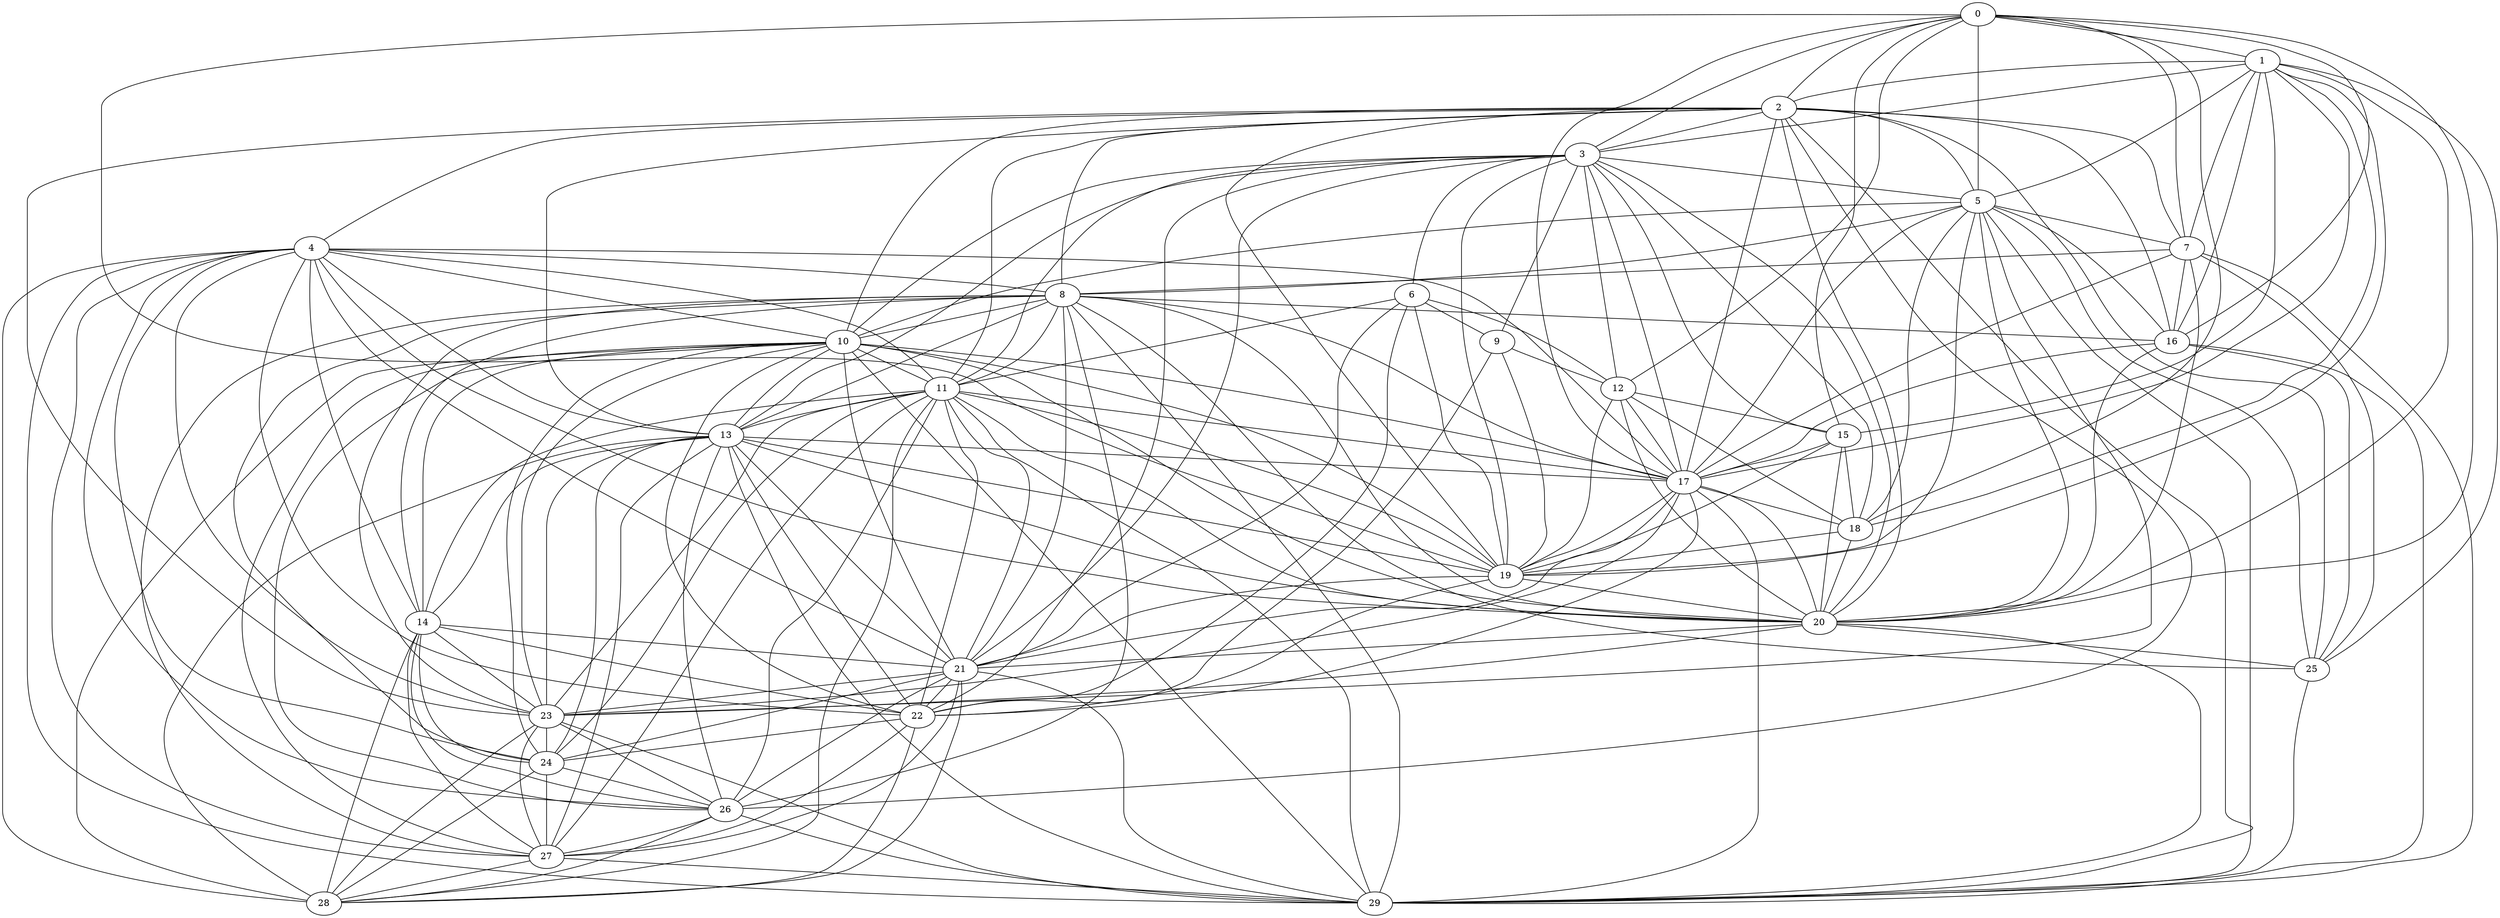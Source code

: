 strict graph G {
0;
1;
2;
3;
4;
5;
6;
7;
8;
9;
10;
11;
12;
13;
14;
15;
16;
17;
18;
19;
20;
21;
22;
23;
24;
25;
26;
27;
28;
29;
18 -- 20;
14 -- 22;
13 -- 22;
22 -- 24;
3 -- 5;
0 -- 7;
19 -- 20;
10 -- 22;
4 -- 26;
27 -- 29;
11 -- 19;
8 -- 11;
0 -- 1;
3 -- 9;
10 -- 27;
26 -- 27;
12 -- 15;
2 -- 4;
5 -- 8;
11 -- 26;
8 -- 10;
14 -- 28;
4 -- 8;
11 -- 14;
1 -- 3;
5 -- 10;
1 -- 19;
2 -- 5;
0 -- 2;
20 -- 23;
11 -- 21;
6 -- 11;
8 -- 29;
4 -- 27;
5 -- 19;
10 -- 17;
11 -- 23;
10 -- 13;
3 -- 12;
13 -- 21;
17 -- 23;
20 -- 21;
8 -- 24;
10 -- 19;
2 -- 3;
10 -- 26;
23 -- 28;
2 -- 11;
2 -- 13;
7 -- 20;
5 -- 20;
14 -- 21;
5 -- 18;
25 -- 29;
5 -- 25;
21 -- 29;
24 -- 26;
5 -- 7;
2 -- 26;
14 -- 26;
8 -- 14;
22 -- 27;
14 -- 23;
1 -- 7;
8 -- 16;
3 -- 20;
7 -- 8;
9 -- 12;
12 -- 17;
2 -- 19;
16 -- 20;
4 -- 11;
3 -- 21;
2 -- 10;
8 -- 21;
8 -- 26;
1 -- 16;
5 -- 29;
6 -- 19;
2 -- 29;
4 -- 14;
23 -- 26;
1 -- 15;
20 -- 29;
2 -- 7;
2 -- 16;
4 -- 21;
10 -- 23;
4 -- 22;
19 -- 22;
24 -- 28;
16 -- 29;
18 -- 19;
9 -- 22;
13 -- 20;
0 -- 15;
10 -- 14;
11 -- 24;
1 -- 2;
4 -- 29;
8 -- 23;
12 -- 18;
13 -- 14;
15 -- 19;
3 -- 10;
8 -- 27;
0 -- 12;
1 -- 5;
8 -- 25;
24 -- 27;
1 -- 18;
1 -- 17;
11 -- 28;
0 -- 16;
15 -- 18;
5 -- 23;
27 -- 28;
11 -- 20;
16 -- 17;
4 -- 28;
4 -- 17;
0 -- 19;
6 -- 21;
7 -- 17;
14 -- 24;
13 -- 28;
3 -- 11;
17 -- 22;
23 -- 29;
11 -- 27;
17 -- 29;
17 -- 19;
26 -- 29;
8 -- 17;
6 -- 12;
0 -- 5;
7 -- 25;
8 -- 13;
11 -- 17;
21 -- 26;
3 -- 15;
13 -- 29;
21 -- 22;
0 -- 18;
3 -- 17;
3 -- 6;
2 -- 23;
12 -- 20;
15 -- 20;
13 -- 23;
15 -- 17;
12 -- 19;
11 -- 29;
17 -- 18;
20 -- 25;
3 -- 13;
8 -- 20;
13 -- 17;
9 -- 19;
5 -- 16;
5 -- 17;
10 -- 11;
13 -- 26;
13 -- 19;
4 -- 23;
0 -- 17;
10 -- 28;
13 -- 27;
3 -- 18;
7 -- 16;
10 -- 20;
11 -- 13;
13 -- 24;
14 -- 27;
23 -- 27;
4 -- 13;
3 -- 19;
3 -- 22;
21 -- 24;
26 -- 28;
21 -- 27;
1 -- 25;
0 -- 20;
4 -- 20;
2 -- 8;
17 -- 20;
2 -- 20;
17 -- 21;
2 -- 17;
7 -- 29;
22 -- 28;
19 -- 21;
6 -- 9;
1 -- 20;
4 -- 24;
6 -- 22;
16 -- 25;
10 -- 21;
10 -- 24;
10 -- 29;
4 -- 10;
21 -- 28;
11 -- 22;
21 -- 23;
0 -- 3;
23 -- 24;
2 -- 25;
}
